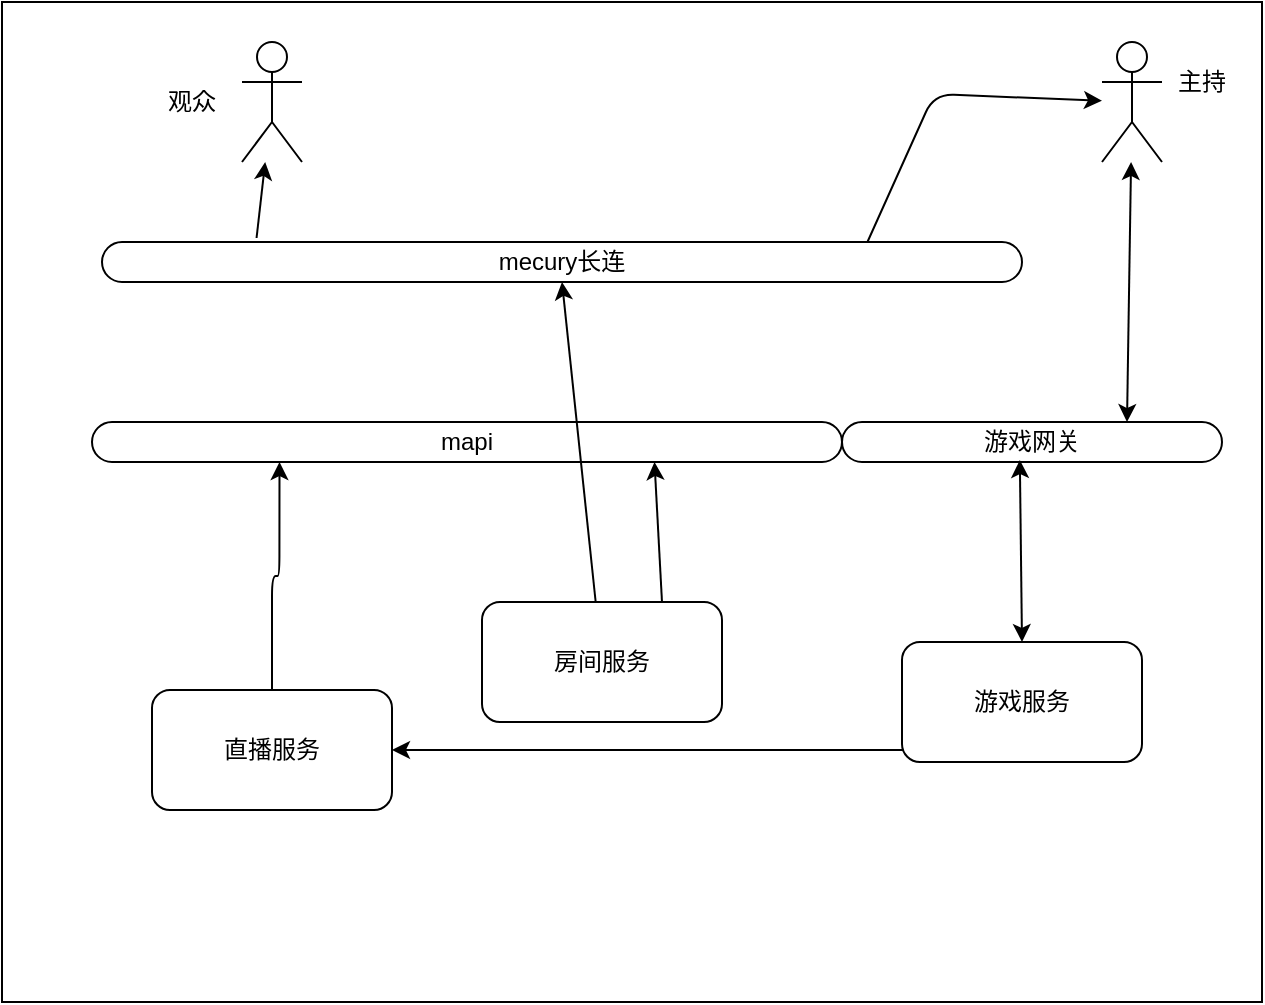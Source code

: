 <mxfile version="14.4.8" type="github">
  <diagram id="C5RBs43oDa-KdzZeNtuy" name="Page-1">
    <mxGraphModel dx="1113" dy="722" grid="1" gridSize="10" guides="1" tooltips="1" connect="1" arrows="1" fold="1" page="1" pageScale="1" pageWidth="827" pageHeight="1169" math="0" shadow="0">
      <root>
        <mxCell id="WIyWlLk6GJQsqaUBKTNV-0" />
        <mxCell id="WIyWlLk6GJQsqaUBKTNV-1" parent="WIyWlLk6GJQsqaUBKTNV-0" />
        <mxCell id="wSIf6lspD1HMRtOKXeUn-1" value="" style="rounded=0;whiteSpace=wrap;html=1;sketch=0;" vertex="1" parent="WIyWlLk6GJQsqaUBKTNV-1">
          <mxGeometry x="120" y="70" width="630" height="500" as="geometry" />
        </mxCell>
        <mxCell id="wSIf6lspD1HMRtOKXeUn-2" value="mapi" style="rounded=1;whiteSpace=wrap;html=1;sketch=0;arcSize=50;" vertex="1" parent="WIyWlLk6GJQsqaUBKTNV-1">
          <mxGeometry x="165" y="280" width="375" height="20" as="geometry" />
        </mxCell>
        <mxCell id="wSIf6lspD1HMRtOKXeUn-3" value="" style="shape=umlActor;verticalLabelPosition=bottom;verticalAlign=top;html=1;outlineConnect=0;rounded=0;sketch=0;" vertex="1" parent="WIyWlLk6GJQsqaUBKTNV-1">
          <mxGeometry x="240" y="90" width="30" height="60" as="geometry" />
        </mxCell>
        <mxCell id="wSIf6lspD1HMRtOKXeUn-4" value="" style="shape=umlActor;verticalLabelPosition=bottom;verticalAlign=top;html=1;outlineConnect=0;rounded=0;sketch=0;" vertex="1" parent="WIyWlLk6GJQsqaUBKTNV-1">
          <mxGeometry x="670" y="90" width="30" height="60" as="geometry" />
        </mxCell>
        <mxCell id="wSIf6lspD1HMRtOKXeUn-8" value="游戏网关" style="rounded=1;whiteSpace=wrap;html=1;sketch=0;arcSize=50;" vertex="1" parent="WIyWlLk6GJQsqaUBKTNV-1">
          <mxGeometry x="540" y="280" width="190" height="20" as="geometry" />
        </mxCell>
        <mxCell id="wSIf6lspD1HMRtOKXeUn-22" style="edgeStyle=orthogonalEdgeStyle;curved=0;rounded=1;sketch=0;orthogonalLoop=1;jettySize=auto;html=1;entryX=0.25;entryY=1;entryDx=0;entryDy=0;" edge="1" parent="WIyWlLk6GJQsqaUBKTNV-1" source="wSIf6lspD1HMRtOKXeUn-9" target="wSIf6lspD1HMRtOKXeUn-2">
          <mxGeometry relative="1" as="geometry" />
        </mxCell>
        <mxCell id="wSIf6lspD1HMRtOKXeUn-9" value="直播服务" style="rounded=1;whiteSpace=wrap;html=1;sketch=0;" vertex="1" parent="WIyWlLk6GJQsqaUBKTNV-1">
          <mxGeometry x="195" y="414" width="120" height="60" as="geometry" />
        </mxCell>
        <mxCell id="wSIf6lspD1HMRtOKXeUn-20" style="edgeStyle=orthogonalEdgeStyle;curved=0;rounded=1;sketch=0;orthogonalLoop=1;jettySize=auto;html=1;entryX=1;entryY=0.5;entryDx=0;entryDy=0;exitX=0.5;exitY=1;exitDx=0;exitDy=0;" edge="1" parent="WIyWlLk6GJQsqaUBKTNV-1" source="wSIf6lspD1HMRtOKXeUn-10" target="wSIf6lspD1HMRtOKXeUn-9">
          <mxGeometry relative="1" as="geometry">
            <Array as="points">
              <mxPoint x="630" y="444" />
            </Array>
          </mxGeometry>
        </mxCell>
        <mxCell id="wSIf6lspD1HMRtOKXeUn-10" value="游戏服务" style="rounded=1;whiteSpace=wrap;html=1;sketch=0;" vertex="1" parent="WIyWlLk6GJQsqaUBKTNV-1">
          <mxGeometry x="570" y="390" width="120" height="60" as="geometry" />
        </mxCell>
        <mxCell id="wSIf6lspD1HMRtOKXeUn-11" value="房间服务" style="rounded=1;whiteSpace=wrap;html=1;sketch=0;" vertex="1" parent="WIyWlLk6GJQsqaUBKTNV-1">
          <mxGeometry x="360" y="370" width="120" height="60" as="geometry" />
        </mxCell>
        <mxCell id="wSIf6lspD1HMRtOKXeUn-12" value="mecury长连" style="rounded=1;whiteSpace=wrap;html=1;sketch=0;arcSize=50;" vertex="1" parent="WIyWlLk6GJQsqaUBKTNV-1">
          <mxGeometry x="170" y="190" width="460" height="20" as="geometry" />
        </mxCell>
        <mxCell id="wSIf6lspD1HMRtOKXeUn-23" value="" style="endArrow=classic;html=1;exitX=0.832;exitY=0;exitDx=0;exitDy=0;exitPerimeter=0;" edge="1" parent="WIyWlLk6GJQsqaUBKTNV-1" source="wSIf6lspD1HMRtOKXeUn-12" target="wSIf6lspD1HMRtOKXeUn-4">
          <mxGeometry width="50" height="50" relative="1" as="geometry">
            <mxPoint x="480" y="360" as="sourcePoint" />
            <mxPoint x="530" y="310" as="targetPoint" />
            <Array as="points">
              <mxPoint x="586" y="116" />
            </Array>
          </mxGeometry>
        </mxCell>
        <mxCell id="wSIf6lspD1HMRtOKXeUn-24" value="" style="endArrow=classic;html=1;exitX=0.168;exitY=-0.1;exitDx=0;exitDy=0;exitPerimeter=0;" edge="1" parent="WIyWlLk6GJQsqaUBKTNV-1" source="wSIf6lspD1HMRtOKXeUn-12" target="wSIf6lspD1HMRtOKXeUn-3">
          <mxGeometry width="50" height="50" relative="1" as="geometry">
            <mxPoint x="480" y="360" as="sourcePoint" />
            <mxPoint x="530" y="310" as="targetPoint" />
          </mxGeometry>
        </mxCell>
        <mxCell id="wSIf6lspD1HMRtOKXeUn-25" value="" style="endArrow=classic;startArrow=classic;html=1;exitX=0.75;exitY=0;exitDx=0;exitDy=0;rounded=1;" edge="1" parent="WIyWlLk6GJQsqaUBKTNV-1" source="wSIf6lspD1HMRtOKXeUn-8" target="wSIf6lspD1HMRtOKXeUn-4">
          <mxGeometry width="50" height="50" relative="1" as="geometry">
            <mxPoint x="660" y="420" as="sourcePoint" />
            <mxPoint x="710" y="370" as="targetPoint" />
          </mxGeometry>
        </mxCell>
        <mxCell id="wSIf6lspD1HMRtOKXeUn-26" value="" style="endArrow=classic;html=1;entryX=0.75;entryY=1;entryDx=0;entryDy=0;exitX=0.75;exitY=0;exitDx=0;exitDy=0;" edge="1" parent="WIyWlLk6GJQsqaUBKTNV-1" source="wSIf6lspD1HMRtOKXeUn-11" target="wSIf6lspD1HMRtOKXeUn-2">
          <mxGeometry width="50" height="50" relative="1" as="geometry">
            <mxPoint x="340" y="380" as="sourcePoint" />
            <mxPoint x="390" y="330" as="targetPoint" />
          </mxGeometry>
        </mxCell>
        <mxCell id="wSIf6lspD1HMRtOKXeUn-27" value="" style="endArrow=classic;html=1;entryX=0.5;entryY=1;entryDx=0;entryDy=0;" edge="1" parent="WIyWlLk6GJQsqaUBKTNV-1" source="wSIf6lspD1HMRtOKXeUn-11" target="wSIf6lspD1HMRtOKXeUn-12">
          <mxGeometry width="50" height="50" relative="1" as="geometry">
            <mxPoint x="350" y="360" as="sourcePoint" />
            <mxPoint x="400" y="310" as="targetPoint" />
          </mxGeometry>
        </mxCell>
        <mxCell id="wSIf6lspD1HMRtOKXeUn-28" value="" style="endArrow=classic;startArrow=classic;html=1;entryX=0.468;entryY=0.95;entryDx=0;entryDy=0;entryPerimeter=0;exitX=0.5;exitY=0;exitDx=0;exitDy=0;" edge="1" parent="WIyWlLk6GJQsqaUBKTNV-1" source="wSIf6lspD1HMRtOKXeUn-10" target="wSIf6lspD1HMRtOKXeUn-8">
          <mxGeometry width="50" height="50" relative="1" as="geometry">
            <mxPoint x="669.997" y="490" as="sourcePoint" />
            <mxPoint x="674.64" y="360" as="targetPoint" />
          </mxGeometry>
        </mxCell>
        <mxCell id="wSIf6lspD1HMRtOKXeUn-30" value="观众" style="text;html=1;strokeColor=none;fillColor=none;align=center;verticalAlign=middle;whiteSpace=wrap;rounded=0;sketch=0;" vertex="1" parent="WIyWlLk6GJQsqaUBKTNV-1">
          <mxGeometry x="195" y="110" width="40" height="20" as="geometry" />
        </mxCell>
        <mxCell id="wSIf6lspD1HMRtOKXeUn-31" value="主持" style="text;html=1;strokeColor=none;fillColor=none;align=center;verticalAlign=middle;whiteSpace=wrap;rounded=0;sketch=0;" vertex="1" parent="WIyWlLk6GJQsqaUBKTNV-1">
          <mxGeometry x="700" y="100" width="40" height="20" as="geometry" />
        </mxCell>
      </root>
    </mxGraphModel>
  </diagram>
</mxfile>
